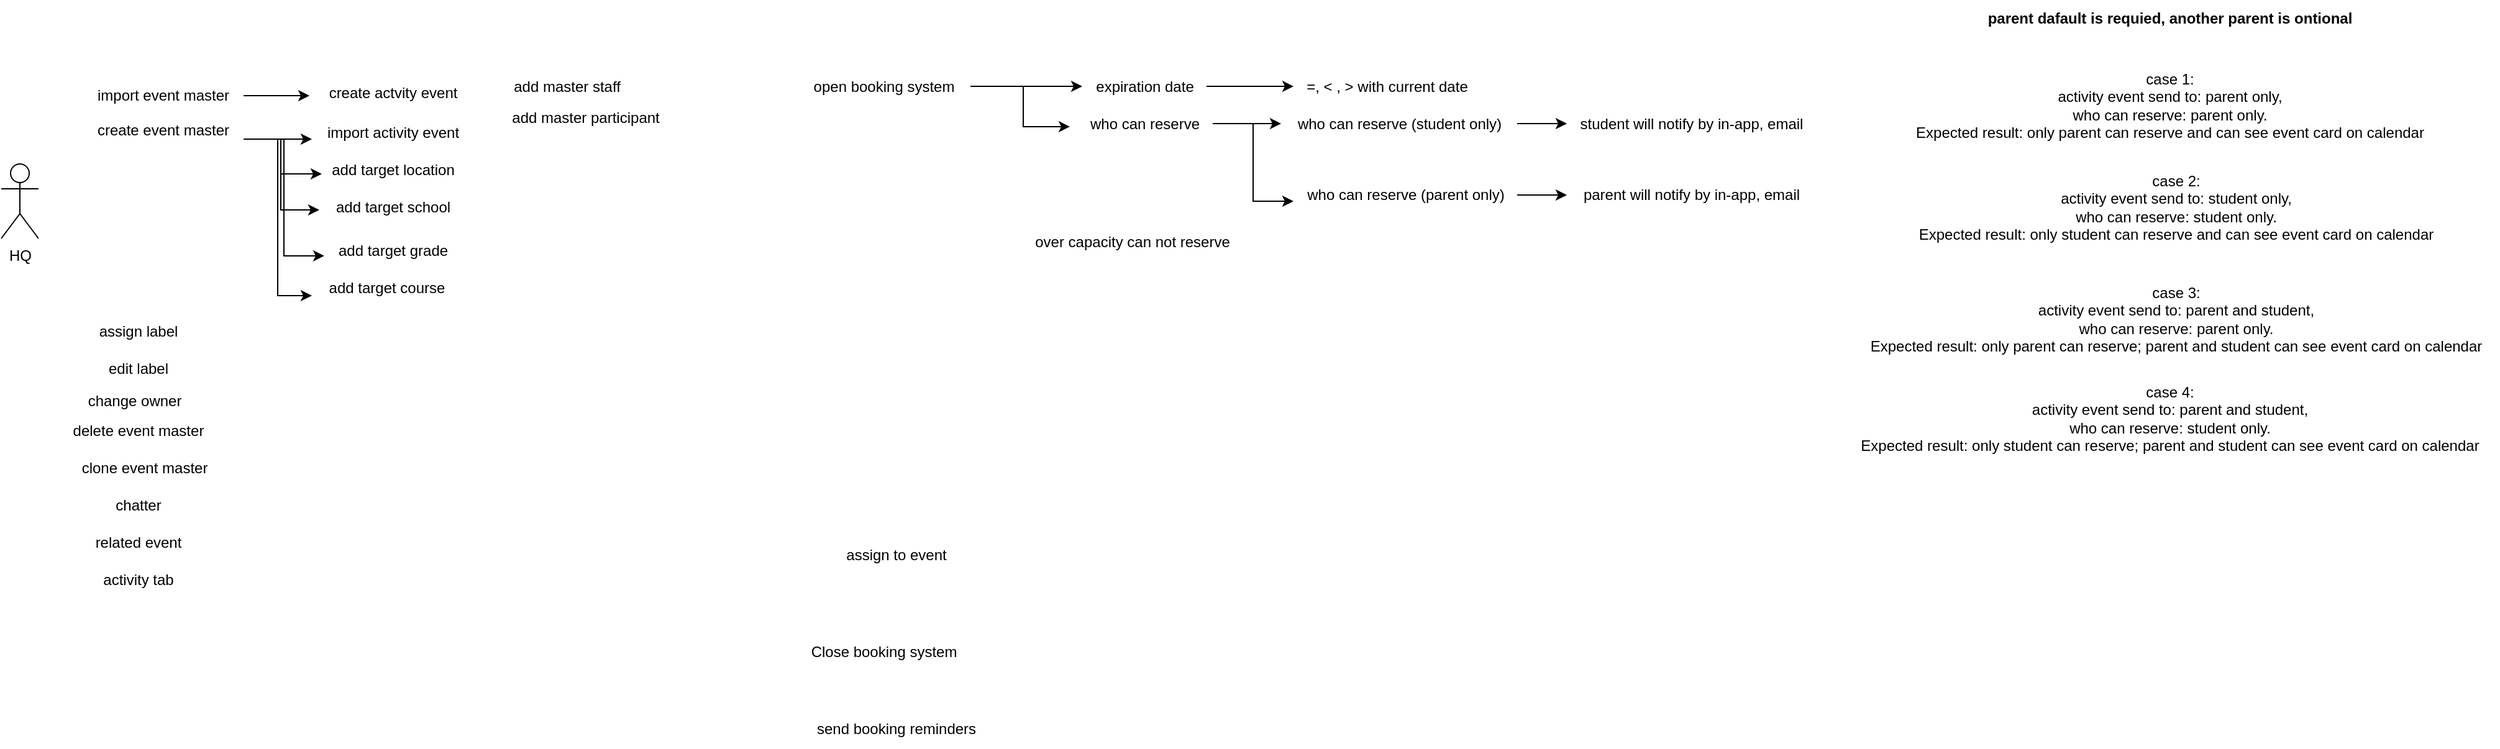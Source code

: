 <mxfile version="26.0.5">
  <diagram id="C5RBs43oDa-KdzZeNtuy" name="Page-1">
    <mxGraphModel dx="1666" dy="781" grid="1" gridSize="10" guides="1" tooltips="1" connect="1" arrows="1" fold="1" page="1" pageScale="1" pageWidth="827" pageHeight="1169" math="0" shadow="0">
      <root>
        <mxCell id="WIyWlLk6GJQsqaUBKTNV-0" />
        <mxCell id="WIyWlLk6GJQsqaUBKTNV-1" parent="WIyWlLk6GJQsqaUBKTNV-0" />
        <mxCell id="3JgwnWnVIYdxjHfUhQVE-0" value="HQ" style="shape=umlActor;verticalLabelPosition=bottom;verticalAlign=top;html=1;outlineConnect=0;" vertex="1" parent="WIyWlLk6GJQsqaUBKTNV-1">
          <mxGeometry x="90" y="160" width="30" height="60" as="geometry" />
        </mxCell>
        <mxCell id="3JgwnWnVIYdxjHfUhQVE-1" value="create event master&lt;div&gt;&lt;div&gt;&lt;br&gt;&lt;/div&gt;&lt;/div&gt;" style="text;html=1;align=center;verticalAlign=middle;resizable=0;points=[];autosize=1;strokeColor=none;fillColor=none;" vertex="1" parent="WIyWlLk6GJQsqaUBKTNV-1">
          <mxGeometry x="155" y="120" width="130" height="40" as="geometry" />
        </mxCell>
        <mxCell id="3JgwnWnVIYdxjHfUhQVE-2" value="create actvity event&lt;div&gt;&lt;br&gt;&lt;/div&gt;" style="text;html=1;align=center;verticalAlign=middle;resizable=0;points=[];autosize=1;strokeColor=none;fillColor=none;" vertex="1" parent="WIyWlLk6GJQsqaUBKTNV-1">
          <mxGeometry x="340" y="90" width="130" height="40" as="geometry" />
        </mxCell>
        <mxCell id="3JgwnWnVIYdxjHfUhQVE-3" value="import event master" style="text;html=1;align=center;verticalAlign=middle;resizable=0;points=[];autosize=1;strokeColor=none;fillColor=none;" vertex="1" parent="WIyWlLk6GJQsqaUBKTNV-1">
          <mxGeometry x="155" y="90" width="130" height="30" as="geometry" />
        </mxCell>
        <mxCell id="3JgwnWnVIYdxjHfUhQVE-4" value="import activity event" style="text;html=1;align=center;verticalAlign=middle;resizable=0;points=[];autosize=1;strokeColor=none;fillColor=none;" vertex="1" parent="WIyWlLk6GJQsqaUBKTNV-1">
          <mxGeometry x="340" y="120" width="130" height="30" as="geometry" />
        </mxCell>
        <mxCell id="3JgwnWnVIYdxjHfUhQVE-5" value="add target location" style="text;html=1;align=center;verticalAlign=middle;resizable=0;points=[];autosize=1;strokeColor=none;fillColor=none;" vertex="1" parent="WIyWlLk6GJQsqaUBKTNV-1">
          <mxGeometry x="345" y="150" width="120" height="30" as="geometry" />
        </mxCell>
        <mxCell id="3JgwnWnVIYdxjHfUhQVE-6" value="add target school" style="text;html=1;align=center;verticalAlign=middle;resizable=0;points=[];autosize=1;strokeColor=none;fillColor=none;" vertex="1" parent="WIyWlLk6GJQsqaUBKTNV-1">
          <mxGeometry x="345" y="180" width="120" height="30" as="geometry" />
        </mxCell>
        <mxCell id="3JgwnWnVIYdxjHfUhQVE-7" value="add target grade" style="text;html=1;align=center;verticalAlign=middle;resizable=0;points=[];autosize=1;strokeColor=none;fillColor=none;" vertex="1" parent="WIyWlLk6GJQsqaUBKTNV-1">
          <mxGeometry x="350" y="215" width="110" height="30" as="geometry" />
        </mxCell>
        <mxCell id="3JgwnWnVIYdxjHfUhQVE-8" value="add target course" style="text;html=1;align=center;verticalAlign=middle;resizable=0;points=[];autosize=1;strokeColor=none;fillColor=none;" vertex="1" parent="WIyWlLk6GJQsqaUBKTNV-1">
          <mxGeometry x="340" y="245" width="120" height="30" as="geometry" />
        </mxCell>
        <mxCell id="3JgwnWnVIYdxjHfUhQVE-9" value="add mas&lt;span style=&quot;background-color: transparent; color: light-dark(rgb(0, 0, 0), rgb(255, 255, 255));&quot;&gt;ter staff&lt;/span&gt;" style="text;html=1;align=center;verticalAlign=middle;resizable=0;points=[];autosize=1;strokeColor=none;fillColor=none;" vertex="1" parent="WIyWlLk6GJQsqaUBKTNV-1">
          <mxGeometry x="490" y="82.5" width="110" height="30" as="geometry" />
        </mxCell>
        <mxCell id="3JgwnWnVIYdxjHfUhQVE-10" value="add master participant" style="text;html=1;align=center;verticalAlign=middle;resizable=0;points=[];autosize=1;strokeColor=none;fillColor=none;" vertex="1" parent="WIyWlLk6GJQsqaUBKTNV-1">
          <mxGeometry x="490" y="107.5" width="140" height="30" as="geometry" />
        </mxCell>
        <mxCell id="3JgwnWnVIYdxjHfUhQVE-50" style="edgeStyle=orthogonalEdgeStyle;rounded=0;orthogonalLoop=1;jettySize=auto;html=1;" edge="1" parent="WIyWlLk6GJQsqaUBKTNV-1" source="3JgwnWnVIYdxjHfUhQVE-11" target="3JgwnWnVIYdxjHfUhQVE-18">
          <mxGeometry relative="1" as="geometry" />
        </mxCell>
        <mxCell id="3JgwnWnVIYdxjHfUhQVE-11" value="open booking system" style="text;html=1;align=center;verticalAlign=middle;resizable=0;points=[];autosize=1;strokeColor=none;fillColor=none;" vertex="1" parent="WIyWlLk6GJQsqaUBKTNV-1">
          <mxGeometry x="730" y="82.5" width="140" height="30" as="geometry" />
        </mxCell>
        <mxCell id="3JgwnWnVIYdxjHfUhQVE-12" value="Close booking system" style="text;html=1;align=center;verticalAlign=middle;resizable=0;points=[];autosize=1;strokeColor=none;fillColor=none;" vertex="1" parent="WIyWlLk6GJQsqaUBKTNV-1">
          <mxGeometry x="730" y="538" width="140" height="30" as="geometry" />
        </mxCell>
        <mxCell id="3JgwnWnVIYdxjHfUhQVE-25" style="edgeStyle=orthogonalEdgeStyle;rounded=0;orthogonalLoop=1;jettySize=auto;html=1;" edge="1" parent="WIyWlLk6GJQsqaUBKTNV-1" source="3JgwnWnVIYdxjHfUhQVE-13" target="3JgwnWnVIYdxjHfUhQVE-15">
          <mxGeometry relative="1" as="geometry" />
        </mxCell>
        <mxCell id="3JgwnWnVIYdxjHfUhQVE-13" value="who can reserve (student only)" style="text;html=1;align=center;verticalAlign=middle;resizable=0;points=[];autosize=1;strokeColor=none;fillColor=none;" vertex="1" parent="WIyWlLk6GJQsqaUBKTNV-1">
          <mxGeometry x="1120" y="112.5" width="190" height="30" as="geometry" />
        </mxCell>
        <mxCell id="3JgwnWnVIYdxjHfUhQVE-26" style="edgeStyle=orthogonalEdgeStyle;rounded=0;orthogonalLoop=1;jettySize=auto;html=1;" edge="1" parent="WIyWlLk6GJQsqaUBKTNV-1" source="3JgwnWnVIYdxjHfUhQVE-14" target="3JgwnWnVIYdxjHfUhQVE-16">
          <mxGeometry relative="1" as="geometry" />
        </mxCell>
        <mxCell id="3JgwnWnVIYdxjHfUhQVE-14" value="who can reserve (parent only)" style="text;html=1;align=center;verticalAlign=middle;resizable=0;points=[];autosize=1;strokeColor=none;fillColor=none;" vertex="1" parent="WIyWlLk6GJQsqaUBKTNV-1">
          <mxGeometry x="1130" y="170" width="180" height="30" as="geometry" />
        </mxCell>
        <mxCell id="3JgwnWnVIYdxjHfUhQVE-15" value="student will notify by in-app, email" style="text;html=1;align=center;verticalAlign=middle;resizable=0;points=[];autosize=1;strokeColor=none;fillColor=none;" vertex="1" parent="WIyWlLk6GJQsqaUBKTNV-1">
          <mxGeometry x="1350" y="112.5" width="200" height="30" as="geometry" />
        </mxCell>
        <mxCell id="3JgwnWnVIYdxjHfUhQVE-16" value="parent will notify by in-app, email" style="text;html=1;align=center;verticalAlign=middle;resizable=0;points=[];autosize=1;strokeColor=none;fillColor=none;" vertex="1" parent="WIyWlLk6GJQsqaUBKTNV-1">
          <mxGeometry x="1350" y="170" width="200" height="30" as="geometry" />
        </mxCell>
        <mxCell id="3JgwnWnVIYdxjHfUhQVE-17" value="assign to event" style="text;html=1;align=center;verticalAlign=middle;resizable=0;points=[];autosize=1;strokeColor=none;fillColor=none;" vertex="1" parent="WIyWlLk6GJQsqaUBKTNV-1">
          <mxGeometry x="760" y="460" width="100" height="30" as="geometry" />
        </mxCell>
        <mxCell id="3JgwnWnVIYdxjHfUhQVE-22" style="edgeStyle=orthogonalEdgeStyle;rounded=0;orthogonalLoop=1;jettySize=auto;html=1;" edge="1" parent="WIyWlLk6GJQsqaUBKTNV-1" source="3JgwnWnVIYdxjHfUhQVE-18" target="3JgwnWnVIYdxjHfUhQVE-20">
          <mxGeometry relative="1" as="geometry" />
        </mxCell>
        <mxCell id="3JgwnWnVIYdxjHfUhQVE-18" value="expiration date" style="text;html=1;align=center;verticalAlign=middle;resizable=0;points=[];autosize=1;strokeColor=none;fillColor=none;" vertex="1" parent="WIyWlLk6GJQsqaUBKTNV-1">
          <mxGeometry x="960" y="82.5" width="100" height="30" as="geometry" />
        </mxCell>
        <mxCell id="3JgwnWnVIYdxjHfUhQVE-23" style="edgeStyle=orthogonalEdgeStyle;rounded=0;orthogonalLoop=1;jettySize=auto;html=1;" edge="1" parent="WIyWlLk6GJQsqaUBKTNV-1" source="3JgwnWnVIYdxjHfUhQVE-19" target="3JgwnWnVIYdxjHfUhQVE-13">
          <mxGeometry relative="1" as="geometry" />
        </mxCell>
        <mxCell id="3JgwnWnVIYdxjHfUhQVE-19" value="who can reserve" style="text;html=1;align=center;verticalAlign=middle;resizable=0;points=[];autosize=1;strokeColor=none;fillColor=none;" vertex="1" parent="WIyWlLk6GJQsqaUBKTNV-1">
          <mxGeometry x="955" y="112.5" width="110" height="30" as="geometry" />
        </mxCell>
        <mxCell id="3JgwnWnVIYdxjHfUhQVE-20" value="=, &amp;lt; , &amp;gt; with current date" style="text;html=1;align=center;verticalAlign=middle;resizable=0;points=[];autosize=1;strokeColor=none;fillColor=none;" vertex="1" parent="WIyWlLk6GJQsqaUBKTNV-1">
          <mxGeometry x="1130" y="82.5" width="150" height="30" as="geometry" />
        </mxCell>
        <mxCell id="3JgwnWnVIYdxjHfUhQVE-24" style="edgeStyle=orthogonalEdgeStyle;rounded=0;orthogonalLoop=1;jettySize=auto;html=1;entryX=0;entryY=0.667;entryDx=0;entryDy=0;entryPerimeter=0;" edge="1" parent="WIyWlLk6GJQsqaUBKTNV-1" source="3JgwnWnVIYdxjHfUhQVE-19" target="3JgwnWnVIYdxjHfUhQVE-14">
          <mxGeometry relative="1" as="geometry" />
        </mxCell>
        <mxCell id="3JgwnWnVIYdxjHfUhQVE-27" style="edgeStyle=orthogonalEdgeStyle;rounded=0;orthogonalLoop=1;jettySize=auto;html=1;entryX=-0.015;entryY=0.375;entryDx=0;entryDy=0;entryPerimeter=0;" edge="1" parent="WIyWlLk6GJQsqaUBKTNV-1" source="3JgwnWnVIYdxjHfUhQVE-3" target="3JgwnWnVIYdxjHfUhQVE-2">
          <mxGeometry relative="1" as="geometry" />
        </mxCell>
        <mxCell id="3JgwnWnVIYdxjHfUhQVE-28" style="edgeStyle=orthogonalEdgeStyle;rounded=0;orthogonalLoop=1;jettySize=auto;html=1;entryX=0;entryY=0.667;entryDx=0;entryDy=0;entryPerimeter=0;" edge="1" parent="WIyWlLk6GJQsqaUBKTNV-1" source="3JgwnWnVIYdxjHfUhQVE-1" target="3JgwnWnVIYdxjHfUhQVE-4">
          <mxGeometry relative="1" as="geometry" />
        </mxCell>
        <mxCell id="3JgwnWnVIYdxjHfUhQVE-29" style="edgeStyle=orthogonalEdgeStyle;rounded=0;orthogonalLoop=1;jettySize=auto;html=1;entryX=0.025;entryY=0.6;entryDx=0;entryDy=0;entryPerimeter=0;" edge="1" parent="WIyWlLk6GJQsqaUBKTNV-1" source="3JgwnWnVIYdxjHfUhQVE-1" target="3JgwnWnVIYdxjHfUhQVE-5">
          <mxGeometry relative="1" as="geometry">
            <Array as="points">
              <mxPoint x="315" y="140" />
              <mxPoint x="315" y="168" />
            </Array>
          </mxGeometry>
        </mxCell>
        <mxCell id="3JgwnWnVIYdxjHfUhQVE-35" style="edgeStyle=orthogonalEdgeStyle;rounded=0;orthogonalLoop=1;jettySize=auto;html=1;entryX=0.008;entryY=0.567;entryDx=0;entryDy=0;entryPerimeter=0;" edge="1" parent="WIyWlLk6GJQsqaUBKTNV-1" source="3JgwnWnVIYdxjHfUhQVE-1" target="3JgwnWnVIYdxjHfUhQVE-6">
          <mxGeometry relative="1" as="geometry" />
        </mxCell>
        <mxCell id="3JgwnWnVIYdxjHfUhQVE-36" style="edgeStyle=orthogonalEdgeStyle;rounded=0;orthogonalLoop=1;jettySize=auto;html=1;entryX=0;entryY=0.633;entryDx=0;entryDy=0;entryPerimeter=0;" edge="1" parent="WIyWlLk6GJQsqaUBKTNV-1" source="3JgwnWnVIYdxjHfUhQVE-1" target="3JgwnWnVIYdxjHfUhQVE-7">
          <mxGeometry relative="1" as="geometry" />
        </mxCell>
        <mxCell id="3JgwnWnVIYdxjHfUhQVE-37" style="edgeStyle=orthogonalEdgeStyle;rounded=0;orthogonalLoop=1;jettySize=auto;html=1;entryX=0;entryY=0.7;entryDx=0;entryDy=0;entryPerimeter=0;" edge="1" parent="WIyWlLk6GJQsqaUBKTNV-1" source="3JgwnWnVIYdxjHfUhQVE-1" target="3JgwnWnVIYdxjHfUhQVE-8">
          <mxGeometry relative="1" as="geometry" />
        </mxCell>
        <mxCell id="3JgwnWnVIYdxjHfUhQVE-38" value="send booking reminders" style="text;html=1;align=center;verticalAlign=middle;resizable=0;points=[];autosize=1;strokeColor=none;fillColor=none;" vertex="1" parent="WIyWlLk6GJQsqaUBKTNV-1">
          <mxGeometry x="735" y="600" width="150" height="30" as="geometry" />
        </mxCell>
        <mxCell id="3JgwnWnVIYdxjHfUhQVE-40" value="delete event master" style="text;html=1;align=center;verticalAlign=middle;resizable=0;points=[];autosize=1;strokeColor=none;fillColor=none;" vertex="1" parent="WIyWlLk6GJQsqaUBKTNV-1">
          <mxGeometry x="135" y="360" width="130" height="30" as="geometry" />
        </mxCell>
        <mxCell id="3JgwnWnVIYdxjHfUhQVE-41" value="clone event master" style="text;html=1;align=center;verticalAlign=middle;resizable=0;points=[];autosize=1;strokeColor=none;fillColor=none;" vertex="1" parent="WIyWlLk6GJQsqaUBKTNV-1">
          <mxGeometry x="145" y="390" width="120" height="30" as="geometry" />
        </mxCell>
        <mxCell id="3JgwnWnVIYdxjHfUhQVE-42" value="chatter" style="text;html=1;align=center;verticalAlign=middle;resizable=0;points=[];autosize=1;strokeColor=none;fillColor=none;" vertex="1" parent="WIyWlLk6GJQsqaUBKTNV-1">
          <mxGeometry x="170" y="420" width="60" height="30" as="geometry" />
        </mxCell>
        <mxCell id="3JgwnWnVIYdxjHfUhQVE-43" value="related event" style="text;html=1;align=center;verticalAlign=middle;resizable=0;points=[];autosize=1;strokeColor=none;fillColor=none;" vertex="1" parent="WIyWlLk6GJQsqaUBKTNV-1">
          <mxGeometry x="155" y="450" width="90" height="30" as="geometry" />
        </mxCell>
        <mxCell id="3JgwnWnVIYdxjHfUhQVE-44" value="activity tab" style="text;html=1;align=center;verticalAlign=middle;resizable=0;points=[];autosize=1;strokeColor=none;fillColor=none;" vertex="1" parent="WIyWlLk6GJQsqaUBKTNV-1">
          <mxGeometry x="160" y="480" width="80" height="30" as="geometry" />
        </mxCell>
        <mxCell id="3JgwnWnVIYdxjHfUhQVE-45" value="case 1:&lt;br&gt;activity event send to: parent only, &lt;br&gt;who can reserve: parent only. &lt;br&gt;Expected result: only parent can reserve and can see event card on calendar" style="text;html=1;align=center;verticalAlign=middle;resizable=0;points=[];autosize=1;strokeColor=none;fillColor=none;" vertex="1" parent="WIyWlLk6GJQsqaUBKTNV-1">
          <mxGeometry x="1620" y="77.5" width="430" height="70" as="geometry" />
        </mxCell>
        <mxCell id="3JgwnWnVIYdxjHfUhQVE-46" value="&lt;div&gt;case 2:&lt;br&gt;activity event send to: student only,&lt;br&gt;who can reserve: student only.&lt;br&gt;Expected result: only student can reserve and can see event card on calendar&lt;/div&gt;" style="text;html=1;align=center;verticalAlign=middle;resizable=0;points=[];autosize=1;strokeColor=none;fillColor=none;" vertex="1" parent="WIyWlLk6GJQsqaUBKTNV-1">
          <mxGeometry x="1620" y="160" width="440" height="70" as="geometry" />
        </mxCell>
        <mxCell id="3JgwnWnVIYdxjHfUhQVE-47" value="case 3:&lt;br&gt;activity event send to: parent and student,&lt;br&gt;who can reserve: parent only.&lt;br&gt;Expected result: only parent can reserve; parent and student can see event card on calendar" style="text;html=1;align=center;verticalAlign=middle;resizable=0;points=[];autosize=1;strokeColor=none;fillColor=none;" vertex="1" parent="WIyWlLk6GJQsqaUBKTNV-1">
          <mxGeometry x="1580" y="250" width="520" height="70" as="geometry" />
        </mxCell>
        <mxCell id="3JgwnWnVIYdxjHfUhQVE-48" value="case 4:&lt;br&gt;activity event send to: parent and student,&lt;br&gt;who can reserve: student only.&lt;br&gt;Expected result: only student can reserve; parent and student can see event card on calendar" style="text;html=1;align=center;verticalAlign=middle;resizable=0;points=[];autosize=1;strokeColor=none;fillColor=none;" vertex="1" parent="WIyWlLk6GJQsqaUBKTNV-1">
          <mxGeometry x="1575" y="330" width="520" height="70" as="geometry" />
        </mxCell>
        <mxCell id="3JgwnWnVIYdxjHfUhQVE-49" value="&lt;b&gt;parent dafault is requied, another parent is ontional&lt;/b&gt;" style="text;html=1;align=center;verticalAlign=middle;resizable=0;points=[];autosize=1;strokeColor=none;fillColor=none;" vertex="1" parent="WIyWlLk6GJQsqaUBKTNV-1">
          <mxGeometry x="1675" y="28" width="320" height="30" as="geometry" />
        </mxCell>
        <mxCell id="3JgwnWnVIYdxjHfUhQVE-51" style="edgeStyle=orthogonalEdgeStyle;rounded=0;orthogonalLoop=1;jettySize=auto;html=1;entryX=-0.045;entryY=0.583;entryDx=0;entryDy=0;entryPerimeter=0;" edge="1" parent="WIyWlLk6GJQsqaUBKTNV-1" source="3JgwnWnVIYdxjHfUhQVE-11" target="3JgwnWnVIYdxjHfUhQVE-19">
          <mxGeometry relative="1" as="geometry" />
        </mxCell>
        <mxCell id="3JgwnWnVIYdxjHfUhQVE-52" value="assign label" style="text;html=1;align=center;verticalAlign=middle;resizable=0;points=[];autosize=1;strokeColor=none;fillColor=none;" vertex="1" parent="WIyWlLk6GJQsqaUBKTNV-1">
          <mxGeometry x="155" y="280" width="90" height="30" as="geometry" />
        </mxCell>
        <mxCell id="3JgwnWnVIYdxjHfUhQVE-53" value="edit label" style="text;html=1;align=center;verticalAlign=middle;resizable=0;points=[];autosize=1;strokeColor=none;fillColor=none;" vertex="1" parent="WIyWlLk6GJQsqaUBKTNV-1">
          <mxGeometry x="165" y="310" width="70" height="30" as="geometry" />
        </mxCell>
        <mxCell id="3JgwnWnVIYdxjHfUhQVE-54" value="change owner" style="text;html=1;align=center;verticalAlign=middle;resizable=0;points=[];autosize=1;strokeColor=none;fillColor=none;" vertex="1" parent="WIyWlLk6GJQsqaUBKTNV-1">
          <mxGeometry x="147" y="336" width="100" height="30" as="geometry" />
        </mxCell>
        <mxCell id="3JgwnWnVIYdxjHfUhQVE-55" value="over capacity can not reserve" style="text;html=1;align=center;verticalAlign=middle;resizable=0;points=[];autosize=1;strokeColor=none;fillColor=none;" vertex="1" parent="WIyWlLk6GJQsqaUBKTNV-1">
          <mxGeometry x="910" y="208" width="180" height="30" as="geometry" />
        </mxCell>
      </root>
    </mxGraphModel>
  </diagram>
</mxfile>
